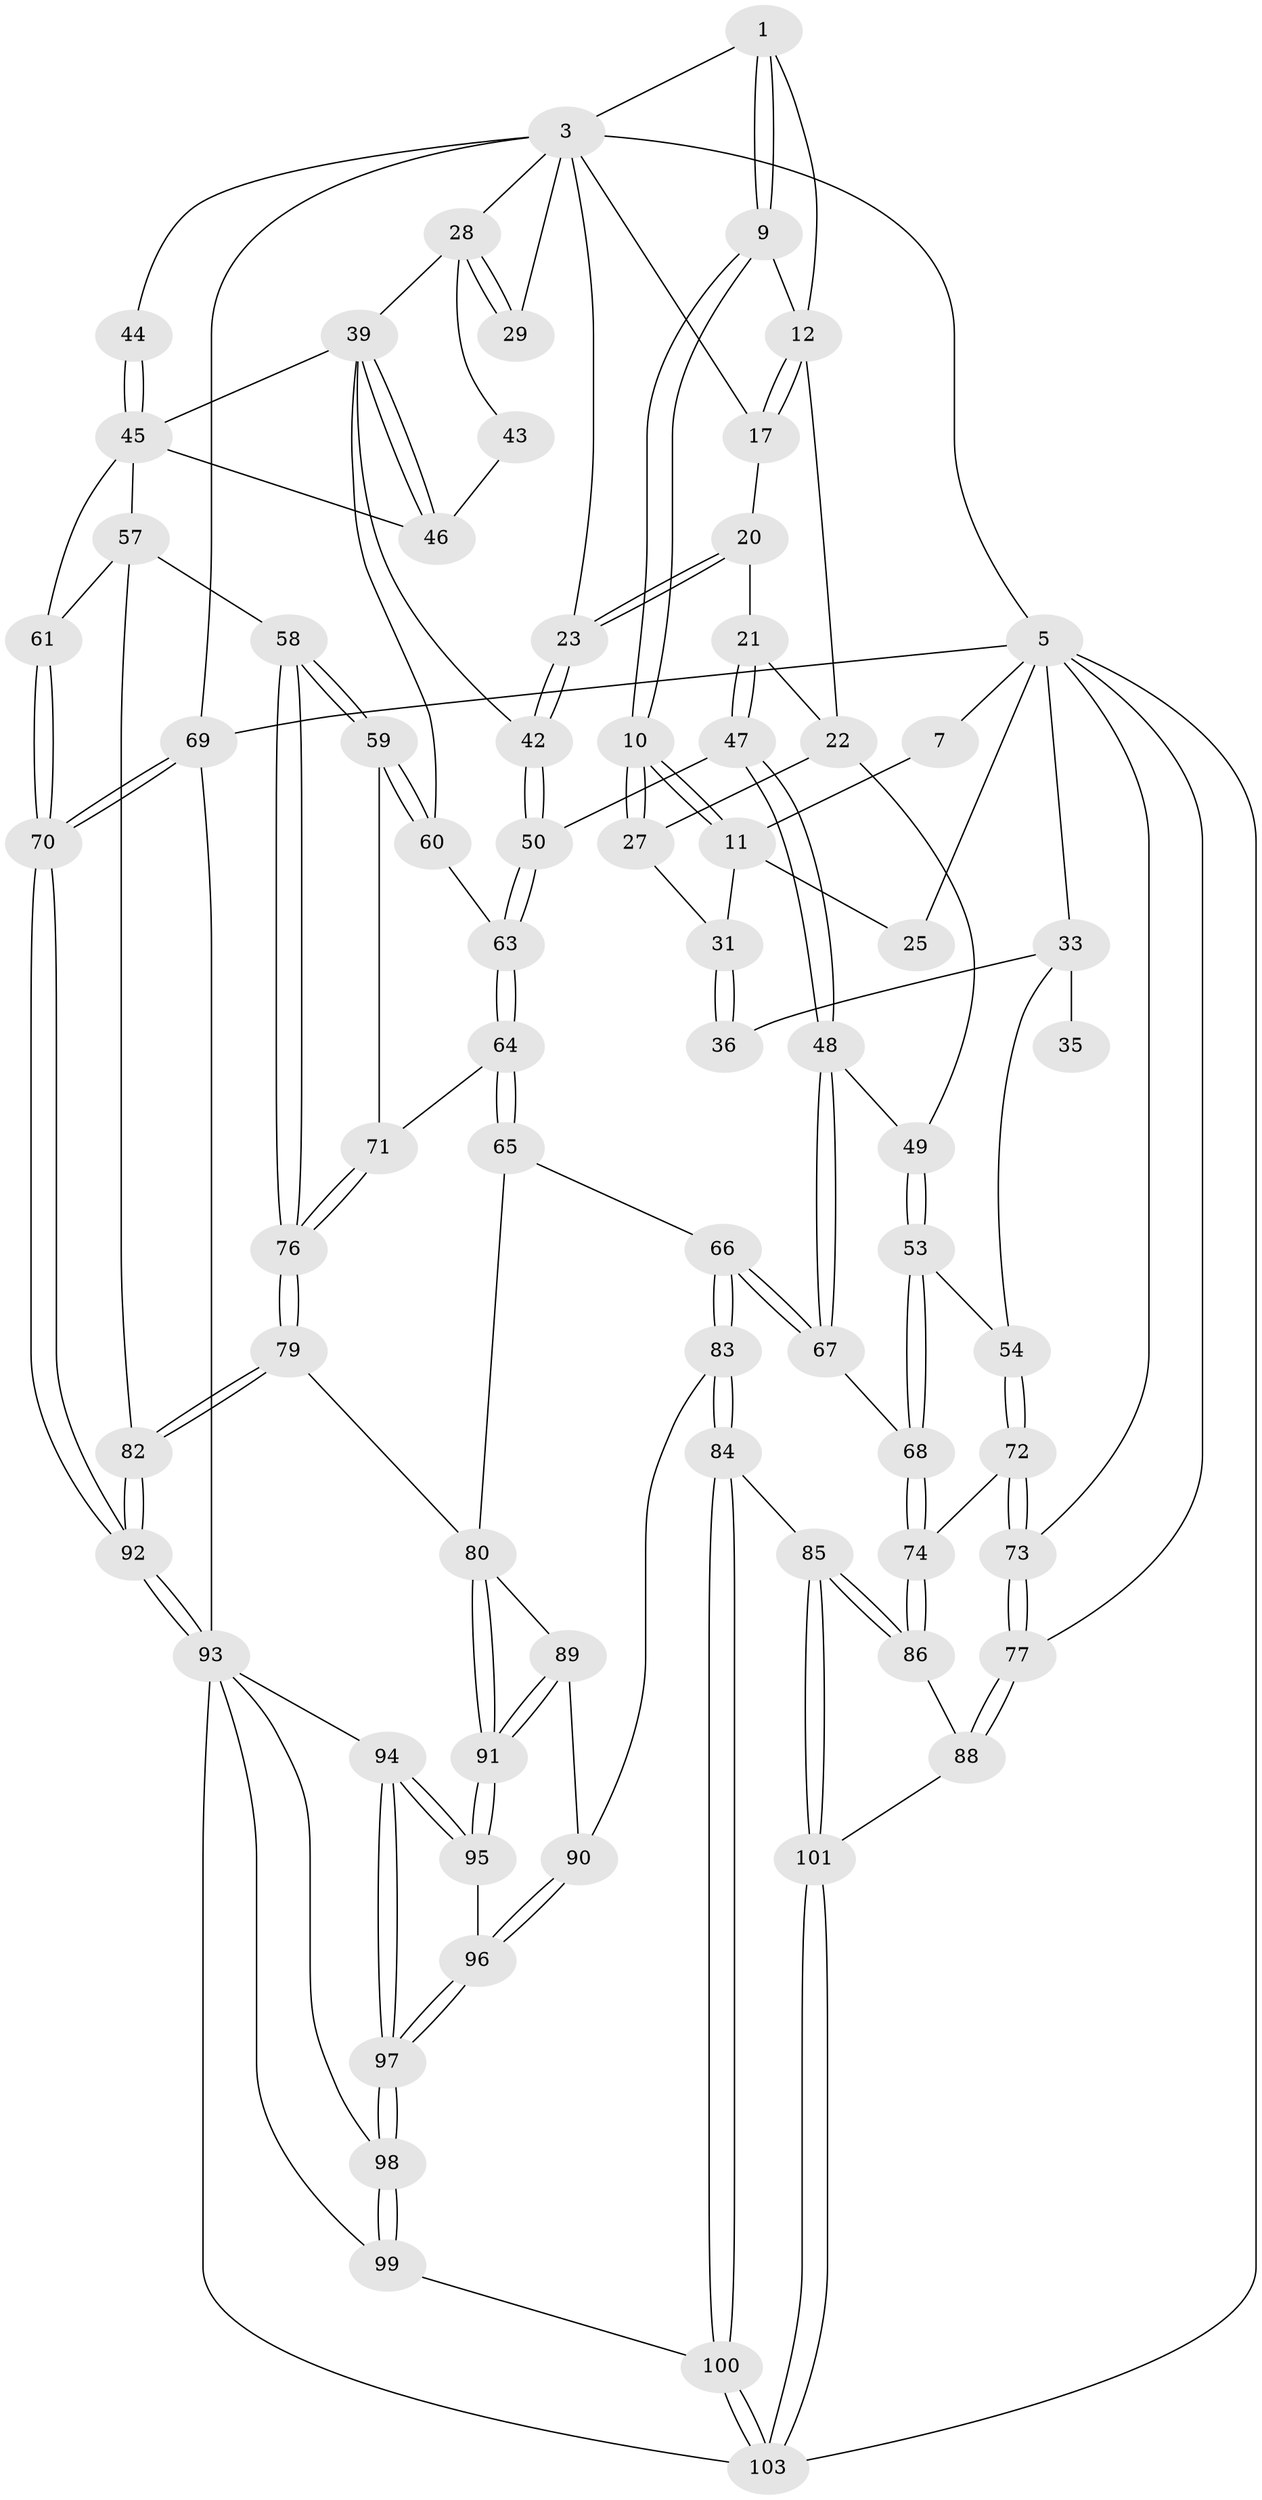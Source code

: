 // original degree distribution, {3: 0.03773584905660377, 4: 0.19811320754716982, 5: 0.5471698113207547, 6: 0.2169811320754717}
// Generated by graph-tools (version 1.1) at 2025/21/03/04/25 18:21:40]
// undirected, 74 vertices, 174 edges
graph export_dot {
graph [start="1"]
  node [color=gray90,style=filled];
  1 [pos="+0.46362469421083885+0",super="+2"];
  3 [pos="+0.6537487653978669+0",super="+15+4"];
  5 [pos="+0+0",super="+32+78+6"];
  7 [pos="+0+0",super="+8"];
  9 [pos="+0.43354003385753953+0.05558494651191654"];
  10 [pos="+0.32419497225729704+0.04417743837122456"];
  11 [pos="+0.3206023113244646+0.028075181568403284",super="+19"];
  12 [pos="+0.5295687004638951+0",super="+13"];
  17 [pos="+0.5817587973786212+0.0667659536959663",super="+18"];
  20 [pos="+0.5094299353631906+0.1199950965754688"];
  21 [pos="+0.5065189253184855+0.12060175506378379"];
  22 [pos="+0.4585266833937857+0.11422784735822311",super="+26"];
  23 [pos="+0.6300890751637087+0.16500717730814896"];
  25 [pos="+0.053129436752547506+0.0838090329148045"];
  27 [pos="+0.29421629238610086+0.13025916438505117"];
  28 [pos="+0.782671519937841+0.0775103734450513",super="+38"];
  29 [pos="+0.9729015939117847+0"];
  31 [pos="+0.1859547638886913+0.16032752850549079"];
  33 [pos="+0+0.2325871356784392",super="+55+34"];
  35 [pos="+0.046710465568135705+0.10741380375799729"];
  36 [pos="+0.1710415593165312+0.18698299942680163"];
  39 [pos="+0.7786163786475886+0.1698016742123106",super="+40"];
  42 [pos="+0.6493419324940075+0.22549337886681273"];
  43 [pos="+0.8612950657821551+0.1127494030995681"];
  44 [pos="+1+0.1376408894273403"];
  45 [pos="+0.8742131808068432+0.15620741820054063",super="+51"];
  46 [pos="+0.8738727938982219+0.15607346442865525"];
  47 [pos="+0.48960725857763665+0.2748422256049172"];
  48 [pos="+0.4886775366706548+0.27498977682571124"];
  49 [pos="+0.39517825392681005+0.2387984751460646"];
  50 [pos="+0.495824404218022+0.27496167816232087"];
  53 [pos="+0.2843469719528565+0.36920739472942227"];
  54 [pos="+0.1998461693253112+0.36106100209247116"];
  57 [pos="+0.8283975100975078+0.4321723479542892",super="+62"];
  58 [pos="+0.7831364174236343+0.44245458425571016"];
  59 [pos="+0.6770061362174775+0.3113805226392499"];
  60 [pos="+0.673959461433438+0.30127918038623924"];
  61 [pos="+1+0.4959982662936249"];
  63 [pos="+0.5537255704439346+0.37607273040480227"];
  64 [pos="+0.557135514958076+0.4651603818924677"];
  65 [pos="+0.5211521152070183+0.5025632219136452"];
  66 [pos="+0.46495751880760994+0.5091761295921844"];
  67 [pos="+0.42867354402593716+0.49150346380305815"];
  68 [pos="+0.400787629257979+0.48926488162455745"];
  69 [pos="+1+1"];
  70 [pos="+1+1"];
  71 [pos="+0.5908558726980914+0.4507975711451291"];
  72 [pos="+0.09637702590565225+0.47926870763611146"];
  73 [pos="+0+0.5016814044010686"];
  74 [pos="+0.31772539555970963+0.5718373982578739",super="+75"];
  76 [pos="+0.7582894187142426+0.47339264696618083"];
  77 [pos="+0+1"];
  79 [pos="+0.7253534854449066+0.589863680953075"];
  80 [pos="+0.7072299635420168+0.6003428848072278",super="+81"];
  82 [pos="+0.8323443322805311+0.646162026080548"];
  83 [pos="+0.46919081476553043+0.6787982889500825"];
  84 [pos="+0.40578290718873383+0.7355368440477394"];
  85 [pos="+0.32666141602154136+0.7264581981365189"];
  86 [pos="+0.29786026483844386+0.6958718456341376",super="+87"];
  88 [pos="+0.09024847631084322+0.7798834005051902"];
  89 [pos="+0.5585615513079312+0.6805148312159465"];
  90 [pos="+0.5277929483842517+0.6946249067246693"];
  91 [pos="+0.6752384289576349+0.7097180289204591"];
  92 [pos="+1+0.9761996744496381"];
  93 [pos="+0.6916121502197536+0.7440244471686723",super="+102"];
  94 [pos="+0.6792201472053625+0.727460231213696"];
  95 [pos="+0.6765958338550196+0.7187211355235602"];
  96 [pos="+0.5508852877334443+0.74762276260196"];
  97 [pos="+0.5594789480736495+0.8117415363570833"];
  98 [pos="+0.5424975167252196+0.8676659876086229"];
  99 [pos="+0.5039457619426739+0.8811127388146984"];
  100 [pos="+0.48197654027767783+0.882864899244776"];
  101 [pos="+0.2811428786723321+0.8565668570454991"];
  103 [pos="+0.31959657498559113+1",super="+104"];
  1 -- 9;
  1 -- 9;
  1 -- 3;
  1 -- 12;
  3 -- 17;
  3 -- 28;
  3 -- 23;
  3 -- 69;
  3 -- 5;
  3 -- 44;
  3 -- 29;
  5 -- 73;
  5 -- 33;
  5 -- 77;
  5 -- 69;
  5 -- 103;
  5 -- 25;
  5 -- 7;
  7 -- 11 [weight=2];
  9 -- 10;
  9 -- 10;
  9 -- 12;
  10 -- 11;
  10 -- 11;
  10 -- 27;
  10 -- 27;
  11 -- 25;
  11 -- 31;
  12 -- 17 [weight=2];
  12 -- 17;
  12 -- 22;
  17 -- 20;
  20 -- 21;
  20 -- 23;
  20 -- 23;
  21 -- 22;
  21 -- 47;
  21 -- 47;
  22 -- 49;
  22 -- 27;
  23 -- 42;
  23 -- 42;
  27 -- 31;
  28 -- 29;
  28 -- 29;
  28 -- 43;
  28 -- 39;
  31 -- 36;
  31 -- 36;
  33 -- 36 [weight=2];
  33 -- 54;
  33 -- 35 [weight=2];
  39 -- 46;
  39 -- 46;
  39 -- 42;
  39 -- 60;
  39 -- 45;
  42 -- 50;
  42 -- 50;
  43 -- 46;
  44 -- 45 [weight=2];
  44 -- 45;
  45 -- 46;
  45 -- 61;
  45 -- 57;
  47 -- 48;
  47 -- 48;
  47 -- 50;
  48 -- 49;
  48 -- 67;
  48 -- 67;
  49 -- 53;
  49 -- 53;
  50 -- 63;
  50 -- 63;
  53 -- 54;
  53 -- 68;
  53 -- 68;
  54 -- 72;
  54 -- 72;
  57 -- 58;
  57 -- 82;
  57 -- 61;
  58 -- 59;
  58 -- 59;
  58 -- 76;
  58 -- 76;
  59 -- 60;
  59 -- 60;
  59 -- 71;
  60 -- 63;
  61 -- 70;
  61 -- 70;
  63 -- 64;
  63 -- 64;
  64 -- 65;
  64 -- 65;
  64 -- 71;
  65 -- 66;
  65 -- 80;
  66 -- 67;
  66 -- 67;
  66 -- 83;
  66 -- 83;
  67 -- 68;
  68 -- 74;
  68 -- 74;
  69 -- 70;
  69 -- 70;
  69 -- 93;
  70 -- 92;
  70 -- 92;
  71 -- 76;
  71 -- 76;
  72 -- 73;
  72 -- 73;
  72 -- 74;
  73 -- 77;
  73 -- 77;
  74 -- 86 [weight=2];
  74 -- 86;
  76 -- 79;
  76 -- 79;
  77 -- 88;
  77 -- 88;
  79 -- 80;
  79 -- 82;
  79 -- 82;
  80 -- 91;
  80 -- 91;
  80 -- 89;
  82 -- 92;
  82 -- 92;
  83 -- 84;
  83 -- 84;
  83 -- 90;
  84 -- 85;
  84 -- 100;
  84 -- 100;
  85 -- 86;
  85 -- 86;
  85 -- 101;
  85 -- 101;
  86 -- 88;
  88 -- 101;
  89 -- 90;
  89 -- 91;
  89 -- 91;
  90 -- 96;
  90 -- 96;
  91 -- 95;
  91 -- 95;
  92 -- 93;
  92 -- 93;
  93 -- 94;
  93 -- 98;
  93 -- 99;
  93 -- 103;
  94 -- 95;
  94 -- 95;
  94 -- 97;
  94 -- 97;
  95 -- 96;
  96 -- 97;
  96 -- 97;
  97 -- 98;
  97 -- 98;
  98 -- 99;
  98 -- 99;
  99 -- 100;
  100 -- 103;
  100 -- 103;
  101 -- 103;
  101 -- 103;
}
